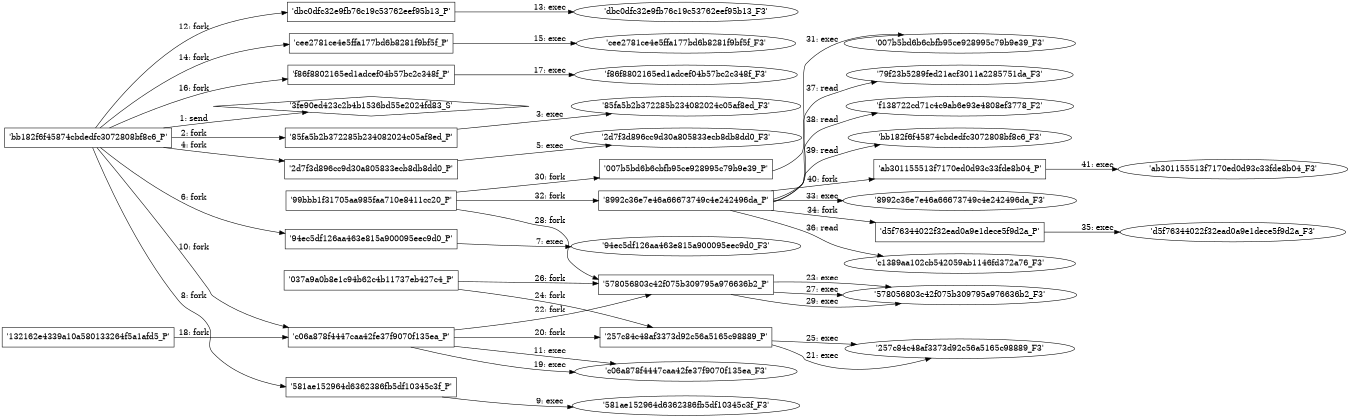digraph "D:\Learning\Paper\apt\基于CTI的攻击预警\Dataset\攻击图\ASGfromALLCTI\Increase in Emotet Spam Observed, Blocked by Symantec.dot" {
rankdir="LR"
size="9"
fixedsize="false"
splines="true"
nodesep=0.3
ranksep=0
fontsize=10
overlap="scalexy"
engine= "neato"
	"'3fe90ed423c2b4b1536bd55e2024fd83_S'" [node_type=Socket shape=diamond]
	"'bb182f6f45874cbdedfc3072808bf8c6_P'" [node_type=Process shape=box]
	"'bb182f6f45874cbdedfc3072808bf8c6_P'" -> "'3fe90ed423c2b4b1536bd55e2024fd83_S'" [label="1: send"]
	"'bb182f6f45874cbdedfc3072808bf8c6_P'" [node_type=Process shape=box]
	"'85fa5b2b372285b234082024c05af8ed_P'" [node_type=Process shape=box]
	"'bb182f6f45874cbdedfc3072808bf8c6_P'" -> "'85fa5b2b372285b234082024c05af8ed_P'" [label="2: fork"]
	"'85fa5b2b372285b234082024c05af8ed_P'" [node_type=Process shape=box]
	"'85fa5b2b372285b234082024c05af8ed_F3'" [node_type=File shape=ellipse]
	"'85fa5b2b372285b234082024c05af8ed_P'" -> "'85fa5b2b372285b234082024c05af8ed_F3'" [label="3: exec"]
	"'bb182f6f45874cbdedfc3072808bf8c6_P'" [node_type=Process shape=box]
	"'2d7f3d896cc9d30a805833ecb8db8dd0_P'" [node_type=Process shape=box]
	"'bb182f6f45874cbdedfc3072808bf8c6_P'" -> "'2d7f3d896cc9d30a805833ecb8db8dd0_P'" [label="4: fork"]
	"'2d7f3d896cc9d30a805833ecb8db8dd0_P'" [node_type=Process shape=box]
	"'2d7f3d896cc9d30a805833ecb8db8dd0_F3'" [node_type=File shape=ellipse]
	"'2d7f3d896cc9d30a805833ecb8db8dd0_P'" -> "'2d7f3d896cc9d30a805833ecb8db8dd0_F3'" [label="5: exec"]
	"'bb182f6f45874cbdedfc3072808bf8c6_P'" [node_type=Process shape=box]
	"'94ec5df126aa463e815a900095eec9d0_P'" [node_type=Process shape=box]
	"'bb182f6f45874cbdedfc3072808bf8c6_P'" -> "'94ec5df126aa463e815a900095eec9d0_P'" [label="6: fork"]
	"'94ec5df126aa463e815a900095eec9d0_P'" [node_type=Process shape=box]
	"'94ec5df126aa463e815a900095eec9d0_F3'" [node_type=File shape=ellipse]
	"'94ec5df126aa463e815a900095eec9d0_P'" -> "'94ec5df126aa463e815a900095eec9d0_F3'" [label="7: exec"]
	"'bb182f6f45874cbdedfc3072808bf8c6_P'" [node_type=Process shape=box]
	"'581ae152964d6362386fb5df10345c3f_P'" [node_type=Process shape=box]
	"'bb182f6f45874cbdedfc3072808bf8c6_P'" -> "'581ae152964d6362386fb5df10345c3f_P'" [label="8: fork"]
	"'581ae152964d6362386fb5df10345c3f_P'" [node_type=Process shape=box]
	"'581ae152964d6362386fb5df10345c3f_F3'" [node_type=File shape=ellipse]
	"'581ae152964d6362386fb5df10345c3f_P'" -> "'581ae152964d6362386fb5df10345c3f_F3'" [label="9: exec"]
	"'bb182f6f45874cbdedfc3072808bf8c6_P'" [node_type=Process shape=box]
	"'c06a878f4447caa42fe37f9070f135ea_P'" [node_type=Process shape=box]
	"'bb182f6f45874cbdedfc3072808bf8c6_P'" -> "'c06a878f4447caa42fe37f9070f135ea_P'" [label="10: fork"]
	"'c06a878f4447caa42fe37f9070f135ea_P'" [node_type=Process shape=box]
	"'c06a878f4447caa42fe37f9070f135ea_F3'" [node_type=File shape=ellipse]
	"'c06a878f4447caa42fe37f9070f135ea_P'" -> "'c06a878f4447caa42fe37f9070f135ea_F3'" [label="11: exec"]
	"'bb182f6f45874cbdedfc3072808bf8c6_P'" [node_type=Process shape=box]
	"'dbc0dfc32e9fb76c19c53762eef95b13_P'" [node_type=Process shape=box]
	"'bb182f6f45874cbdedfc3072808bf8c6_P'" -> "'dbc0dfc32e9fb76c19c53762eef95b13_P'" [label="12: fork"]
	"'dbc0dfc32e9fb76c19c53762eef95b13_P'" [node_type=Process shape=box]
	"'dbc0dfc32e9fb76c19c53762eef95b13_F3'" [node_type=File shape=ellipse]
	"'dbc0dfc32e9fb76c19c53762eef95b13_P'" -> "'dbc0dfc32e9fb76c19c53762eef95b13_F3'" [label="13: exec"]
	"'bb182f6f45874cbdedfc3072808bf8c6_P'" [node_type=Process shape=box]
	"'cee2781ce4e5ffa177bd6b8281f9bf5f_P'" [node_type=Process shape=box]
	"'bb182f6f45874cbdedfc3072808bf8c6_P'" -> "'cee2781ce4e5ffa177bd6b8281f9bf5f_P'" [label="14: fork"]
	"'cee2781ce4e5ffa177bd6b8281f9bf5f_P'" [node_type=Process shape=box]
	"'cee2781ce4e5ffa177bd6b8281f9bf5f_F3'" [node_type=File shape=ellipse]
	"'cee2781ce4e5ffa177bd6b8281f9bf5f_P'" -> "'cee2781ce4e5ffa177bd6b8281f9bf5f_F3'" [label="15: exec"]
	"'bb182f6f45874cbdedfc3072808bf8c6_P'" [node_type=Process shape=box]
	"'f86f8802165ed1adcef04b57bc2c348f_P'" [node_type=Process shape=box]
	"'bb182f6f45874cbdedfc3072808bf8c6_P'" -> "'f86f8802165ed1adcef04b57bc2c348f_P'" [label="16: fork"]
	"'f86f8802165ed1adcef04b57bc2c348f_P'" [node_type=Process shape=box]
	"'f86f8802165ed1adcef04b57bc2c348f_F3'" [node_type=File shape=ellipse]
	"'f86f8802165ed1adcef04b57bc2c348f_P'" -> "'f86f8802165ed1adcef04b57bc2c348f_F3'" [label="17: exec"]
	"'132162e4339a10a580133264f5a1afd5_P'" [node_type=Process shape=box]
	"'c06a878f4447caa42fe37f9070f135ea_P'" [node_type=Process shape=box]
	"'132162e4339a10a580133264f5a1afd5_P'" -> "'c06a878f4447caa42fe37f9070f135ea_P'" [label="18: fork"]
	"'c06a878f4447caa42fe37f9070f135ea_P'" [node_type=Process shape=box]
	"'c06a878f4447caa42fe37f9070f135ea_F3'" [node_type=File shape=ellipse]
	"'c06a878f4447caa42fe37f9070f135ea_P'" -> "'c06a878f4447caa42fe37f9070f135ea_F3'" [label="19: exec"]
	"'c06a878f4447caa42fe37f9070f135ea_P'" [node_type=Process shape=box]
	"'257c84c48af3373d92c56a5165c98889_P'" [node_type=Process shape=box]
	"'c06a878f4447caa42fe37f9070f135ea_P'" -> "'257c84c48af3373d92c56a5165c98889_P'" [label="20: fork"]
	"'257c84c48af3373d92c56a5165c98889_P'" [node_type=Process shape=box]
	"'257c84c48af3373d92c56a5165c98889_F3'" [node_type=File shape=ellipse]
	"'257c84c48af3373d92c56a5165c98889_P'" -> "'257c84c48af3373d92c56a5165c98889_F3'" [label="21: exec"]
	"'c06a878f4447caa42fe37f9070f135ea_P'" [node_type=Process shape=box]
	"'578056803c42f075b309795a976636b2_P'" [node_type=Process shape=box]
	"'c06a878f4447caa42fe37f9070f135ea_P'" -> "'578056803c42f075b309795a976636b2_P'" [label="22: fork"]
	"'578056803c42f075b309795a976636b2_P'" [node_type=Process shape=box]
	"'578056803c42f075b309795a976636b2_F3'" [node_type=File shape=ellipse]
	"'578056803c42f075b309795a976636b2_P'" -> "'578056803c42f075b309795a976636b2_F3'" [label="23: exec"]
	"'037a9a0b8e1c94b62c4b11737eb427c4_P'" [node_type=Process shape=box]
	"'257c84c48af3373d92c56a5165c98889_P'" [node_type=Process shape=box]
	"'037a9a0b8e1c94b62c4b11737eb427c4_P'" -> "'257c84c48af3373d92c56a5165c98889_P'" [label="24: fork"]
	"'257c84c48af3373d92c56a5165c98889_P'" [node_type=Process shape=box]
	"'257c84c48af3373d92c56a5165c98889_F3'" [node_type=File shape=ellipse]
	"'257c84c48af3373d92c56a5165c98889_P'" -> "'257c84c48af3373d92c56a5165c98889_F3'" [label="25: exec"]
	"'037a9a0b8e1c94b62c4b11737eb427c4_P'" [node_type=Process shape=box]
	"'578056803c42f075b309795a976636b2_P'" [node_type=Process shape=box]
	"'037a9a0b8e1c94b62c4b11737eb427c4_P'" -> "'578056803c42f075b309795a976636b2_P'" [label="26: fork"]
	"'578056803c42f075b309795a976636b2_P'" [node_type=Process shape=box]
	"'578056803c42f075b309795a976636b2_F3'" [node_type=File shape=ellipse]
	"'578056803c42f075b309795a976636b2_P'" -> "'578056803c42f075b309795a976636b2_F3'" [label="27: exec"]
	"'99bbb1f31705aa985faa710e8411cc20_P'" [node_type=Process shape=box]
	"'578056803c42f075b309795a976636b2_P'" [node_type=Process shape=box]
	"'99bbb1f31705aa985faa710e8411cc20_P'" -> "'578056803c42f075b309795a976636b2_P'" [label="28: fork"]
	"'578056803c42f075b309795a976636b2_P'" [node_type=Process shape=box]
	"'578056803c42f075b309795a976636b2_F3'" [node_type=File shape=ellipse]
	"'578056803c42f075b309795a976636b2_P'" -> "'578056803c42f075b309795a976636b2_F3'" [label="29: exec"]
	"'99bbb1f31705aa985faa710e8411cc20_P'" [node_type=Process shape=box]
	"'007b5bd6b6cbfb95ce928995c79b9e39_P'" [node_type=Process shape=box]
	"'99bbb1f31705aa985faa710e8411cc20_P'" -> "'007b5bd6b6cbfb95ce928995c79b9e39_P'" [label="30: fork"]
	"'007b5bd6b6cbfb95ce928995c79b9e39_P'" [node_type=Process shape=box]
	"'007b5bd6b6cbfb95ce928995c79b9e39_F3'" [node_type=File shape=ellipse]
	"'007b5bd6b6cbfb95ce928995c79b9e39_P'" -> "'007b5bd6b6cbfb95ce928995c79b9e39_F3'" [label="31: exec"]
	"'99bbb1f31705aa985faa710e8411cc20_P'" [node_type=Process shape=box]
	"'8992c36e7e46a66673749c4e242496da_P'" [node_type=Process shape=box]
	"'99bbb1f31705aa985faa710e8411cc20_P'" -> "'8992c36e7e46a66673749c4e242496da_P'" [label="32: fork"]
	"'8992c36e7e46a66673749c4e242496da_P'" [node_type=Process shape=box]
	"'8992c36e7e46a66673749c4e242496da_F3'" [node_type=File shape=ellipse]
	"'8992c36e7e46a66673749c4e242496da_P'" -> "'8992c36e7e46a66673749c4e242496da_F3'" [label="33: exec"]
	"'8992c36e7e46a66673749c4e242496da_P'" [node_type=Process shape=box]
	"'d5f76344022f32ead0a9e1dece5f9d2a_P'" [node_type=Process shape=box]
	"'8992c36e7e46a66673749c4e242496da_P'" -> "'d5f76344022f32ead0a9e1dece5f9d2a_P'" [label="34: fork"]
	"'d5f76344022f32ead0a9e1dece5f9d2a_P'" [node_type=Process shape=box]
	"'d5f76344022f32ead0a9e1dece5f9d2a_F3'" [node_type=File shape=ellipse]
	"'d5f76344022f32ead0a9e1dece5f9d2a_P'" -> "'d5f76344022f32ead0a9e1dece5f9d2a_F3'" [label="35: exec"]
	"'c1389aa102cb542059ab1146fd372a76_F3'" [node_type=file shape=ellipse]
	"'8992c36e7e46a66673749c4e242496da_P'" [node_type=Process shape=box]
	"'8992c36e7e46a66673749c4e242496da_P'" -> "'c1389aa102cb542059ab1146fd372a76_F3'" [label="36: read"]
	"'79f23b5289fed21acf3011a2285751da_F3'" [node_type=file shape=ellipse]
	"'8992c36e7e46a66673749c4e242496da_P'" [node_type=Process shape=box]
	"'8992c36e7e46a66673749c4e242496da_P'" -> "'79f23b5289fed21acf3011a2285751da_F3'" [label="37: read"]
	"'f138722cd71c4c9ab6e93e4808ef3778_F2'" [node_type=file shape=ellipse]
	"'8992c36e7e46a66673749c4e242496da_P'" [node_type=Process shape=box]
	"'8992c36e7e46a66673749c4e242496da_P'" -> "'f138722cd71c4c9ab6e93e4808ef3778_F2'" [label="38: read"]
	"'bb182f6f45874cbdedfc3072808bf8c6_F3'" [node_type=file shape=ellipse]
	"'8992c36e7e46a66673749c4e242496da_P'" [node_type=Process shape=box]
	"'8992c36e7e46a66673749c4e242496da_P'" -> "'bb182f6f45874cbdedfc3072808bf8c6_F3'" [label="39: read"]
	"'8992c36e7e46a66673749c4e242496da_P'" [node_type=Process shape=box]
	"'ab301155513f7170ed0d93c33fde8b04_P'" [node_type=Process shape=box]
	"'8992c36e7e46a66673749c4e242496da_P'" -> "'ab301155513f7170ed0d93c33fde8b04_P'" [label="40: fork"]
	"'ab301155513f7170ed0d93c33fde8b04_P'" [node_type=Process shape=box]
	"'ab301155513f7170ed0d93c33fde8b04_F3'" [node_type=File shape=ellipse]
	"'ab301155513f7170ed0d93c33fde8b04_P'" -> "'ab301155513f7170ed0d93c33fde8b04_F3'" [label="41: exec"]
}
